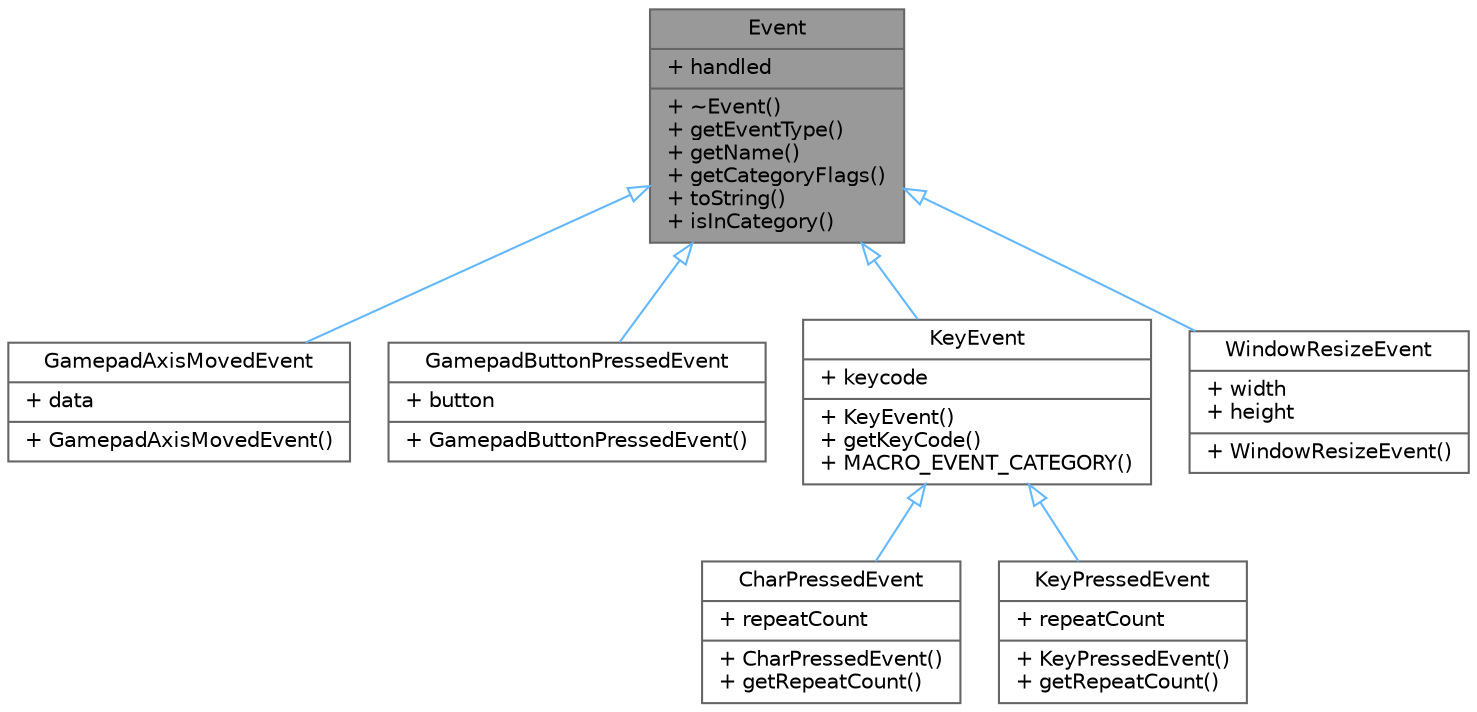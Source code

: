 digraph "Event"
{
 // LATEX_PDF_SIZE
  bgcolor="transparent";
  edge [fontname=Helvetica,fontsize=10,labelfontname=Helvetica,labelfontsize=10];
  node [fontname=Helvetica,fontsize=10,shape=box,height=0.2,width=0.4];
  Node1 [shape=record,label="{Event\n|+ handled\l|+ ~Event()\l+ getEventType()\l+ getName()\l+ getCategoryFlags()\l+ toString()\l+ isInCategory()\l}",height=0.2,width=0.4,color="gray40", fillcolor="grey60", style="filled", fontcolor="black",tooltip=" "];
  Node1 -> Node2 [dir="back",color="steelblue1",style="solid",arrowtail="onormal"];
  Node2 [shape=record,label="{GamepadAxisMovedEvent\n|+ data\l|+ GamepadAxisMovedEvent()\l}",height=0.2,width=0.4,color="gray40", fillcolor="white", style="filled",URL="$dd/dac/struct_gamepad_axis_moved_event.html",tooltip=" "];
  Node1 -> Node3 [dir="back",color="steelblue1",style="solid",arrowtail="onormal"];
  Node3 [shape=record,label="{GamepadButtonPressedEvent\n|+ button\l|+ GamepadButtonPressedEvent()\l}",height=0.2,width=0.4,color="gray40", fillcolor="white", style="filled",URL="$dd/d36/struct_gamepad_button_pressed_event.html",tooltip=" "];
  Node1 -> Node4 [dir="back",color="steelblue1",style="solid",arrowtail="onormal"];
  Node4 [shape=record,label="{KeyEvent\n|+ keycode\l|+ KeyEvent()\l+ getKeyCode()\l+ MACRO_EVENT_CATEGORY()\l}",height=0.2,width=0.4,color="gray40", fillcolor="white", style="filled",URL="$d2/d13/struct_key_event.html",tooltip=" "];
  Node4 -> Node5 [dir="back",color="steelblue1",style="solid",arrowtail="onormal"];
  Node5 [shape=record,label="{CharPressedEvent\n|+ repeatCount\l|+ CharPressedEvent()\l+ getRepeatCount()\l}",height=0.2,width=0.4,color="gray40", fillcolor="white", style="filled",URL="$dd/d5b/struct_char_pressed_event.html",tooltip=" "];
  Node4 -> Node6 [dir="back",color="steelblue1",style="solid",arrowtail="onormal"];
  Node6 [shape=record,label="{KeyPressedEvent\n|+ repeatCount\l|+ KeyPressedEvent()\l+ getRepeatCount()\l}",height=0.2,width=0.4,color="gray40", fillcolor="white", style="filled",URL="$d4/deb/struct_key_pressed_event.html",tooltip=" "];
  Node1 -> Node7 [dir="back",color="steelblue1",style="solid",arrowtail="onormal"];
  Node7 [shape=record,label="{WindowResizeEvent\n|+ width\l+ height\l|+ WindowResizeEvent()\l}",height=0.2,width=0.4,color="gray40", fillcolor="white", style="filled",URL="$d0/d57/struct_window_resize_event.html",tooltip=" "];
}
